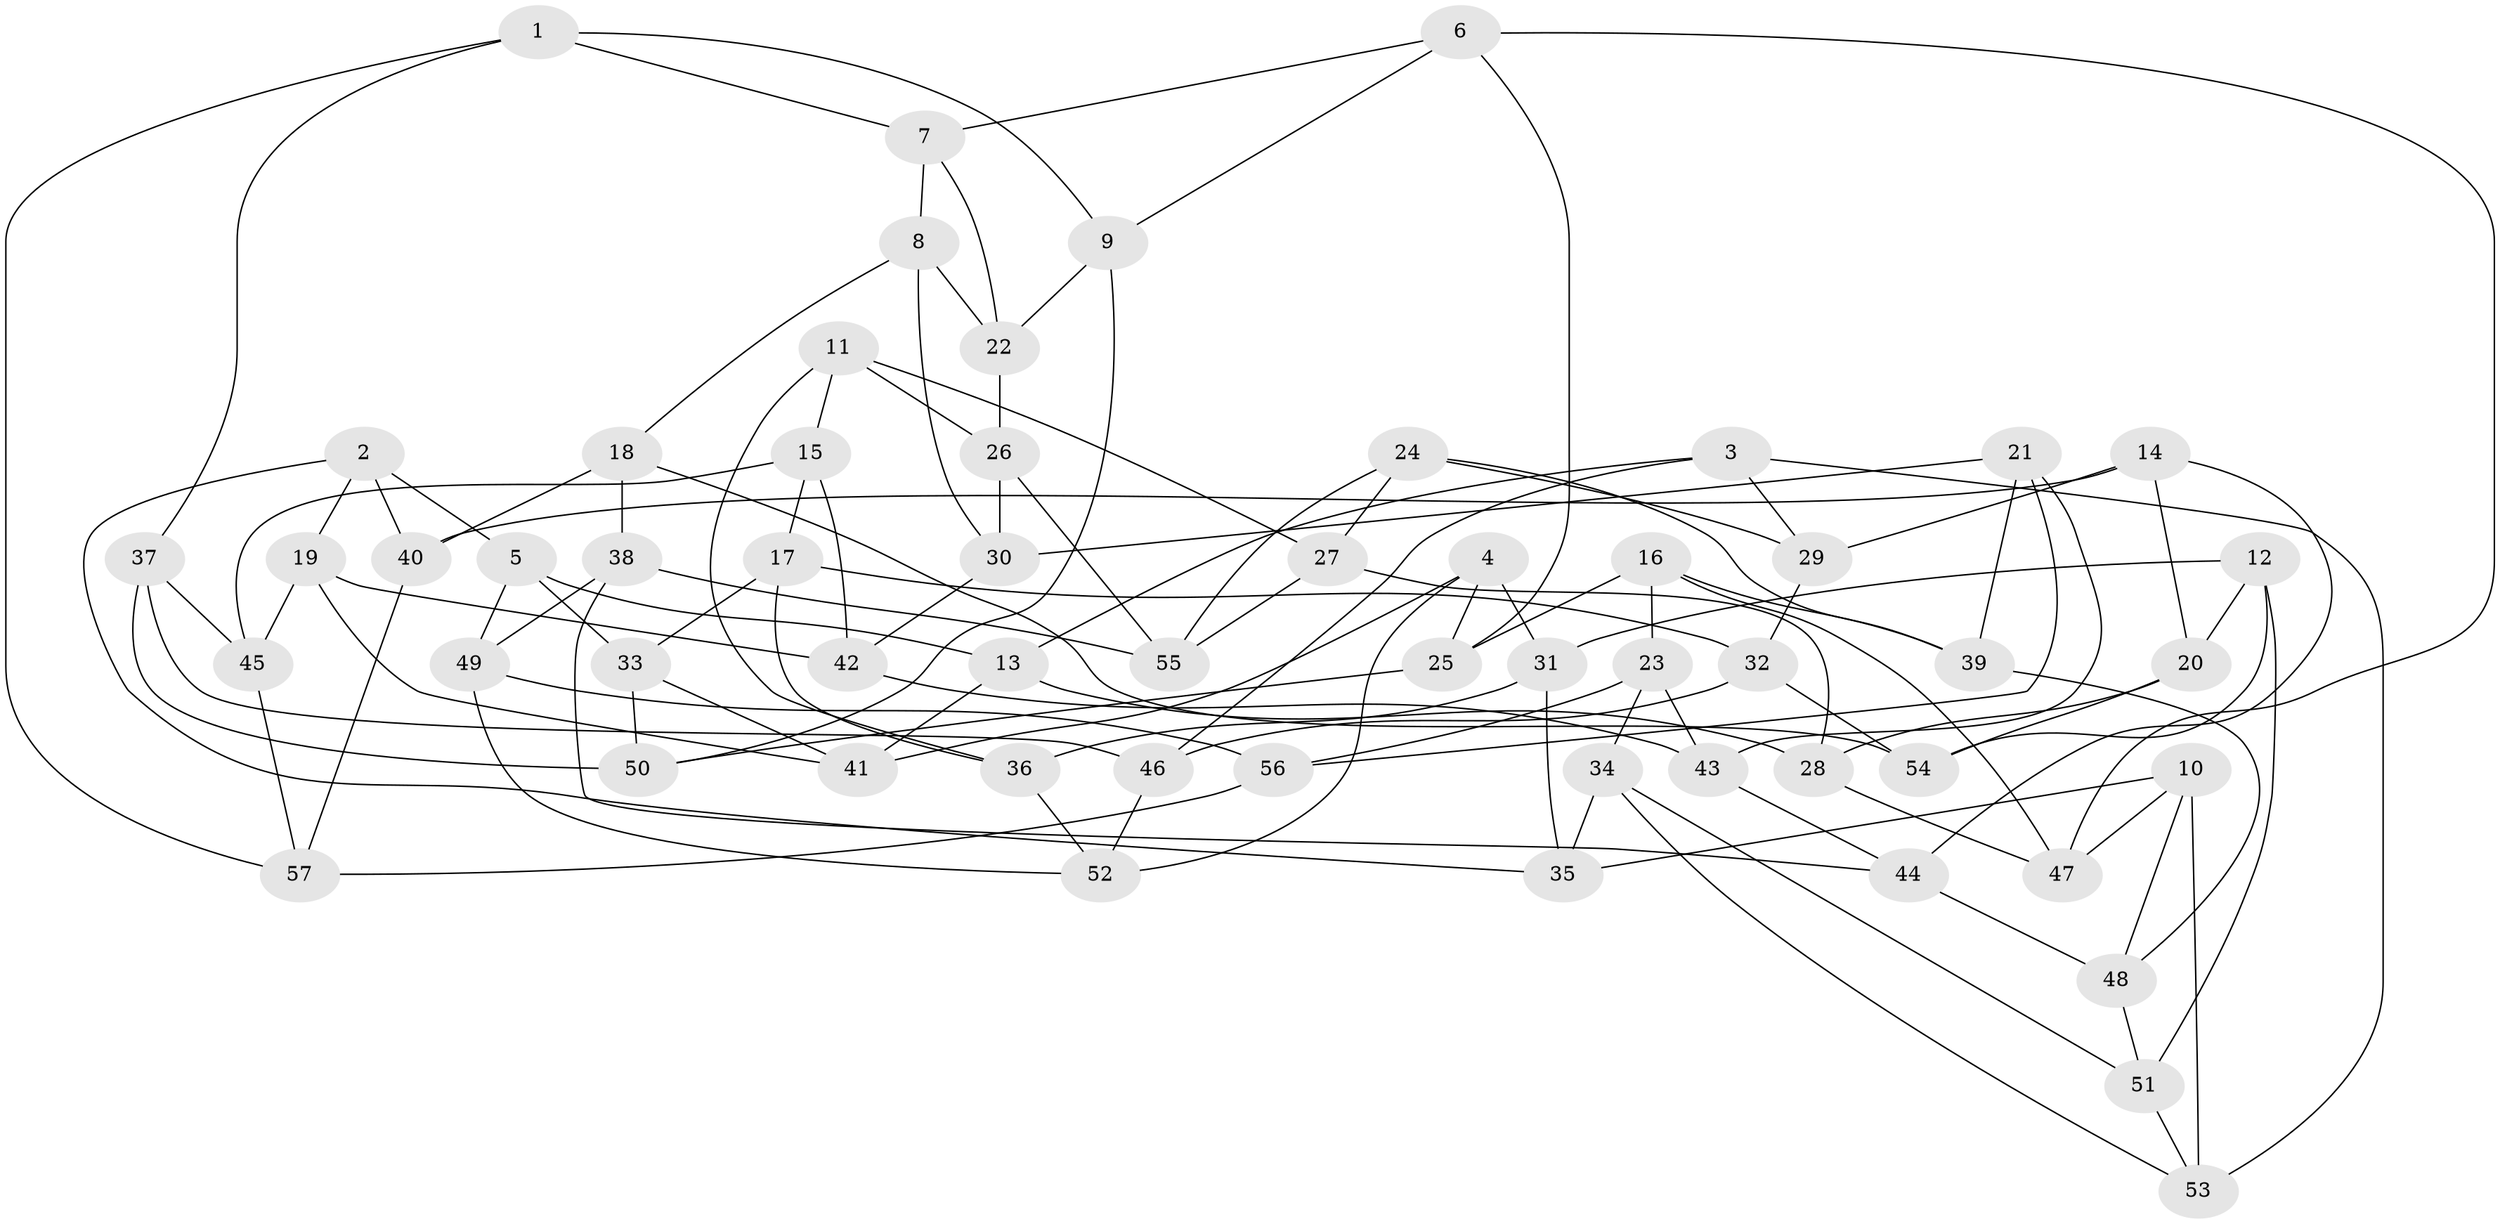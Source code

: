 // Generated by graph-tools (version 1.1) at 2025/50/03/09/25 03:50:43]
// undirected, 57 vertices, 114 edges
graph export_dot {
graph [start="1"]
  node [color=gray90,style=filled];
  1;
  2;
  3;
  4;
  5;
  6;
  7;
  8;
  9;
  10;
  11;
  12;
  13;
  14;
  15;
  16;
  17;
  18;
  19;
  20;
  21;
  22;
  23;
  24;
  25;
  26;
  27;
  28;
  29;
  30;
  31;
  32;
  33;
  34;
  35;
  36;
  37;
  38;
  39;
  40;
  41;
  42;
  43;
  44;
  45;
  46;
  47;
  48;
  49;
  50;
  51;
  52;
  53;
  54;
  55;
  56;
  57;
  1 -- 57;
  1 -- 37;
  1 -- 9;
  1 -- 7;
  2 -- 5;
  2 -- 35;
  2 -- 40;
  2 -- 19;
  3 -- 53;
  3 -- 29;
  3 -- 13;
  3 -- 46;
  4 -- 41;
  4 -- 52;
  4 -- 31;
  4 -- 25;
  5 -- 13;
  5 -- 33;
  5 -- 49;
  6 -- 25;
  6 -- 47;
  6 -- 7;
  6 -- 9;
  7 -- 22;
  7 -- 8;
  8 -- 22;
  8 -- 30;
  8 -- 18;
  9 -- 22;
  9 -- 50;
  10 -- 35;
  10 -- 48;
  10 -- 47;
  10 -- 53;
  11 -- 26;
  11 -- 27;
  11 -- 36;
  11 -- 15;
  12 -- 31;
  12 -- 54;
  12 -- 20;
  12 -- 51;
  13 -- 41;
  13 -- 28;
  14 -- 20;
  14 -- 40;
  14 -- 29;
  14 -- 44;
  15 -- 17;
  15 -- 45;
  15 -- 42;
  16 -- 39;
  16 -- 25;
  16 -- 47;
  16 -- 23;
  17 -- 33;
  17 -- 36;
  17 -- 32;
  18 -- 38;
  18 -- 40;
  18 -- 54;
  19 -- 41;
  19 -- 42;
  19 -- 45;
  20 -- 28;
  20 -- 54;
  21 -- 43;
  21 -- 39;
  21 -- 56;
  21 -- 30;
  22 -- 26;
  23 -- 56;
  23 -- 43;
  23 -- 34;
  24 -- 55;
  24 -- 29;
  24 -- 39;
  24 -- 27;
  25 -- 50;
  26 -- 30;
  26 -- 55;
  27 -- 55;
  27 -- 28;
  28 -- 47;
  29 -- 32;
  30 -- 42;
  31 -- 36;
  31 -- 35;
  32 -- 46;
  32 -- 54;
  33 -- 50;
  33 -- 41;
  34 -- 35;
  34 -- 53;
  34 -- 51;
  36 -- 52;
  37 -- 46;
  37 -- 45;
  37 -- 50;
  38 -- 49;
  38 -- 44;
  38 -- 55;
  39 -- 48;
  40 -- 57;
  42 -- 43;
  43 -- 44;
  44 -- 48;
  45 -- 57;
  46 -- 52;
  48 -- 51;
  49 -- 56;
  49 -- 52;
  51 -- 53;
  56 -- 57;
}
